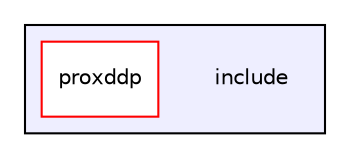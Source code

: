 digraph "include" {
  bgcolor=transparent;
  compound=true
  node [ fontsize="10", fontname="Helvetica"];
  edge [ labelfontsize="10", labelfontname="Helvetica"];
  subgraph clusterdir_d44c64559bbebec7f509842c48db8b23 {
    graph [ bgcolor="#eeeeff", pencolor="black", label="" URL="dir_d44c64559bbebec7f509842c48db8b23.html"];
    dir_d44c64559bbebec7f509842c48db8b23 [shape=plaintext label="include"];
    dir_b8f76124f2fc7662a7b313e987f48e6d [shape=box label="proxddp" color="red" fillcolor="white" style="filled" URL="dir_b8f76124f2fc7662a7b313e987f48e6d.html"];
  }
}

